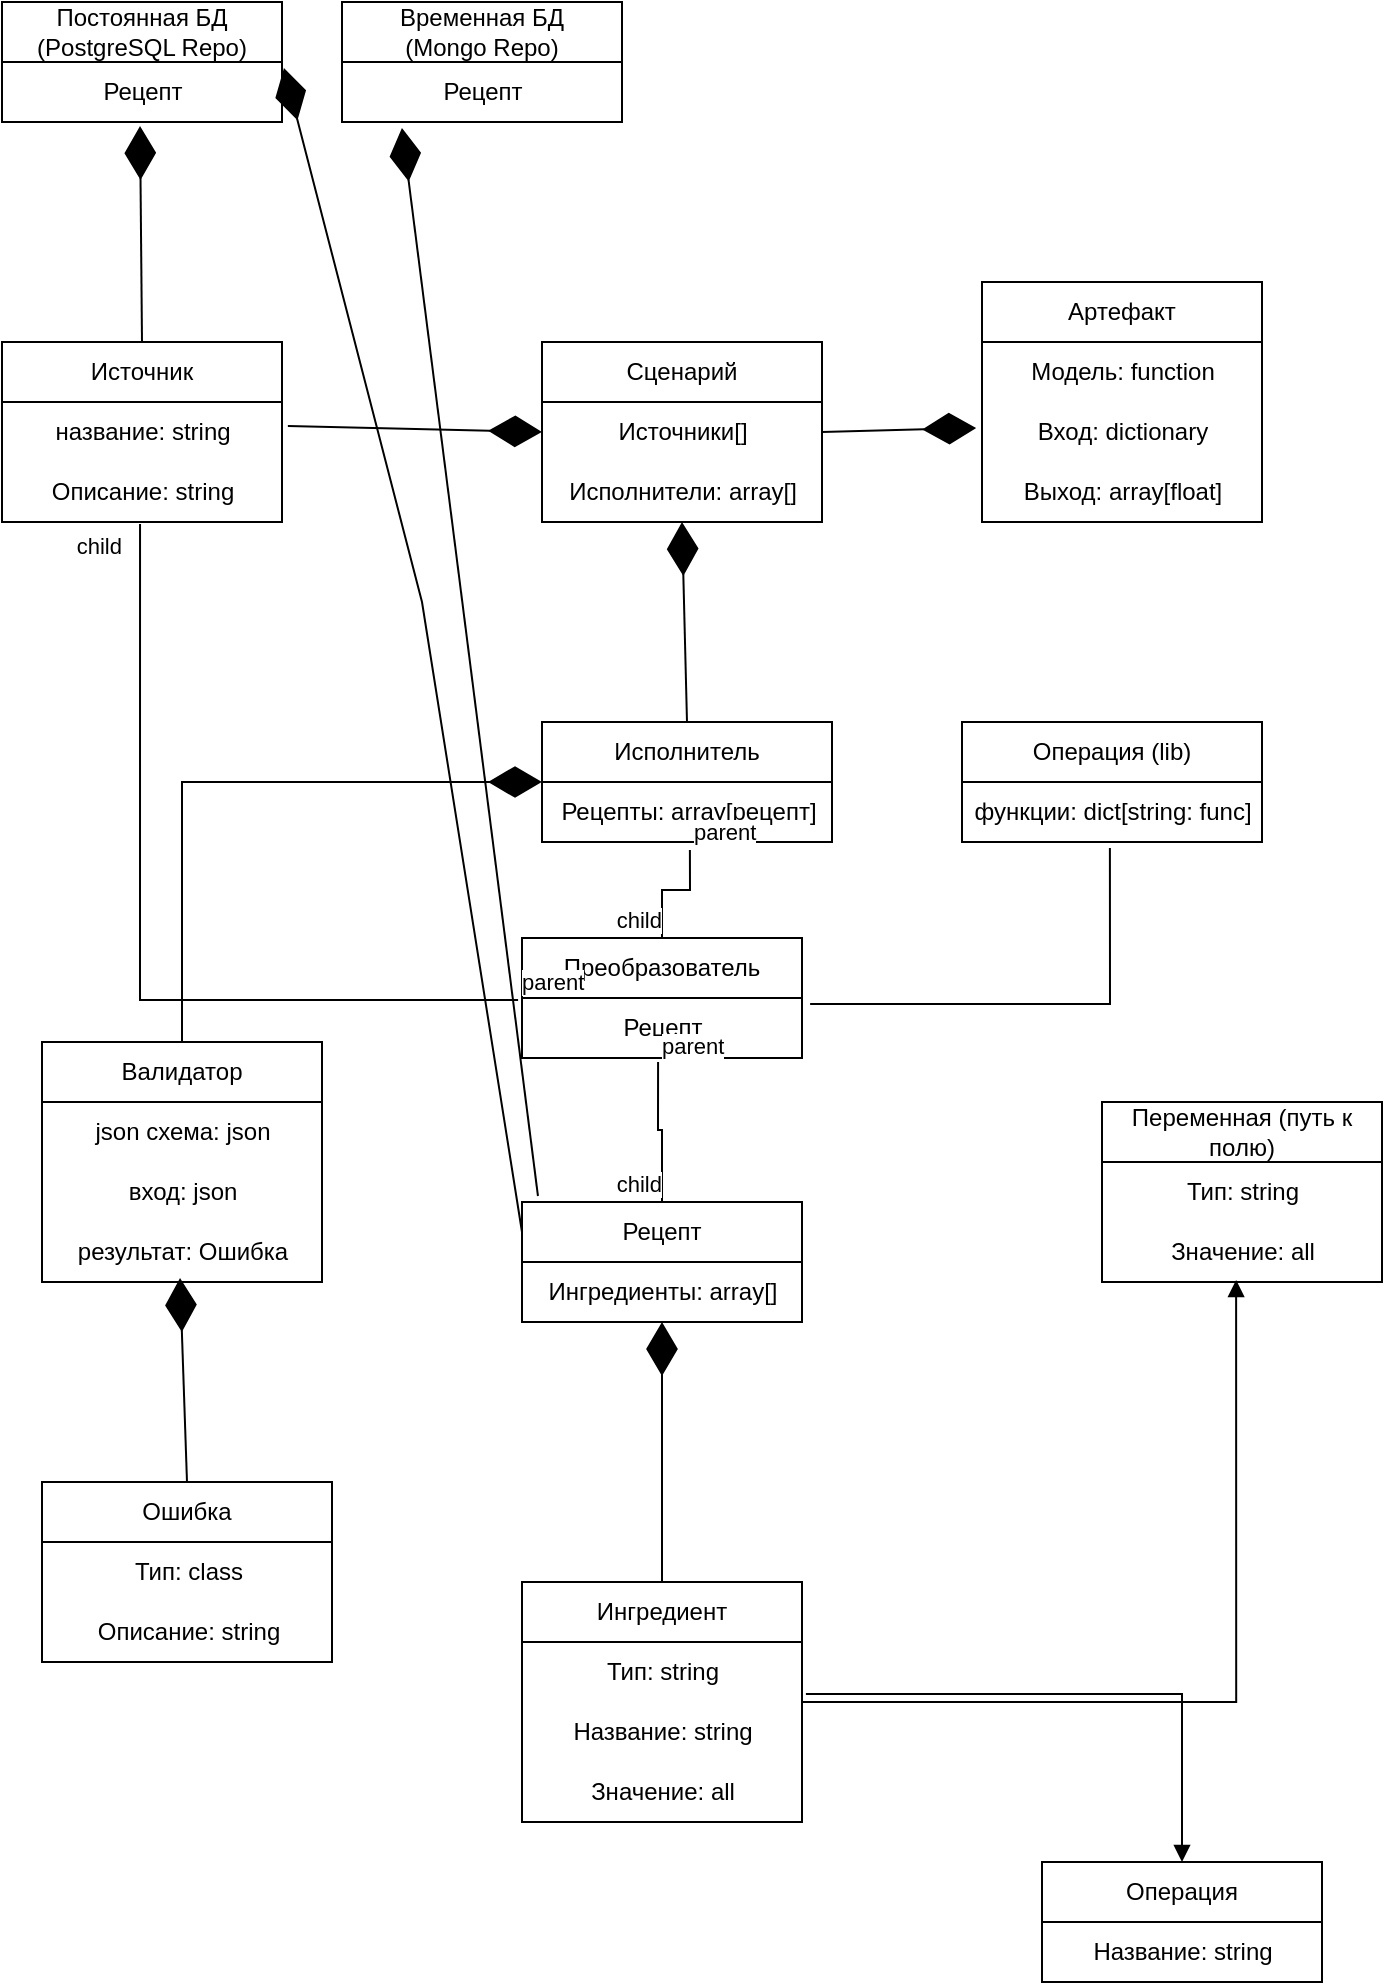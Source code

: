 <mxfile version="24.7.17">
  <diagram id="R2lEEEUBdFMjLlhIrx00" name="Page-1">
    <mxGraphModel dx="1434" dy="836" grid="1" gridSize="10" guides="1" tooltips="1" connect="1" arrows="1" fold="1" page="1" pageScale="1" pageWidth="850" pageHeight="1100" math="0" shadow="0" extFonts="Permanent Marker^https://fonts.googleapis.com/css?family=Permanent+Marker">
      <root>
        <mxCell id="0" />
        <mxCell id="1" parent="0" />
        <mxCell id="sQxFZhmoRU4-G_I5SNlf-1" value="Источник" style="swimlane;fontStyle=0;childLayout=stackLayout;horizontal=1;startSize=30;horizontalStack=0;resizeParent=1;resizeParentMax=0;resizeLast=0;collapsible=1;marginBottom=0;whiteSpace=wrap;html=1;" vertex="1" parent="1">
          <mxGeometry x="130" y="220" width="140" height="90" as="geometry" />
        </mxCell>
        <mxCell id="sQxFZhmoRU4-G_I5SNlf-56" value="название: string" style="text;html=1;align=center;verticalAlign=middle;resizable=0;points=[];autosize=1;strokeColor=none;fillColor=none;" vertex="1" parent="sQxFZhmoRU4-G_I5SNlf-1">
          <mxGeometry y="30" width="140" height="30" as="geometry" />
        </mxCell>
        <mxCell id="sQxFZhmoRU4-G_I5SNlf-48" value="Описание: string" style="text;html=1;align=center;verticalAlign=middle;resizable=0;points=[];autosize=1;strokeColor=none;fillColor=none;" vertex="1" parent="sQxFZhmoRU4-G_I5SNlf-1">
          <mxGeometry y="60" width="140" height="30" as="geometry" />
        </mxCell>
        <mxCell id="sQxFZhmoRU4-G_I5SNlf-5" value="Сценарий" style="swimlane;fontStyle=0;childLayout=stackLayout;horizontal=1;startSize=30;horizontalStack=0;resizeParent=1;resizeParentMax=0;resizeLast=0;collapsible=1;marginBottom=0;whiteSpace=wrap;html=1;" vertex="1" parent="1">
          <mxGeometry x="400" y="220" width="140" height="90" as="geometry" />
        </mxCell>
        <mxCell id="sQxFZhmoRU4-G_I5SNlf-64" value="Источники[]" style="text;html=1;align=center;verticalAlign=middle;resizable=0;points=[];autosize=1;strokeColor=none;fillColor=none;" vertex="1" parent="sQxFZhmoRU4-G_I5SNlf-5">
          <mxGeometry y="30" width="140" height="30" as="geometry" />
        </mxCell>
        <mxCell id="sQxFZhmoRU4-G_I5SNlf-65" value="Исполнители: array[]" style="text;html=1;align=center;verticalAlign=middle;resizable=0;points=[];autosize=1;strokeColor=none;fillColor=none;" vertex="1" parent="sQxFZhmoRU4-G_I5SNlf-5">
          <mxGeometry y="60" width="140" height="30" as="geometry" />
        </mxCell>
        <mxCell id="sQxFZhmoRU4-G_I5SNlf-9" value="Переменная (путь к полю)" style="swimlane;fontStyle=0;childLayout=stackLayout;horizontal=1;startSize=30;horizontalStack=0;resizeParent=1;resizeParentMax=0;resizeLast=0;collapsible=1;marginBottom=0;whiteSpace=wrap;html=1;" vertex="1" parent="1">
          <mxGeometry x="680" y="600" width="140" height="90" as="geometry">
            <mxRectangle x="620" y="600" width="190" height="30" as="alternateBounds" />
          </mxGeometry>
        </mxCell>
        <mxCell id="sQxFZhmoRU4-G_I5SNlf-32" value="Тип: string" style="text;html=1;align=center;verticalAlign=middle;resizable=0;points=[];autosize=1;strokeColor=none;fillColor=none;" vertex="1" parent="sQxFZhmoRU4-G_I5SNlf-9">
          <mxGeometry y="30" width="140" height="30" as="geometry" />
        </mxCell>
        <mxCell id="sQxFZhmoRU4-G_I5SNlf-39" value="Значение: all" style="text;html=1;align=center;verticalAlign=middle;resizable=0;points=[];autosize=1;strokeColor=none;fillColor=none;" vertex="1" parent="sQxFZhmoRU4-G_I5SNlf-9">
          <mxGeometry y="60" width="140" height="30" as="geometry" />
        </mxCell>
        <mxCell id="sQxFZhmoRU4-G_I5SNlf-17" value="Рецепт" style="swimlane;fontStyle=0;childLayout=stackLayout;horizontal=1;startSize=30;horizontalStack=0;resizeParent=1;resizeParentMax=0;resizeLast=0;collapsible=1;marginBottom=0;whiteSpace=wrap;html=1;" vertex="1" parent="1">
          <mxGeometry x="390" y="650" width="140" height="60" as="geometry" />
        </mxCell>
        <mxCell id="sQxFZhmoRU4-G_I5SNlf-36" value="Ингредиенты: array[]" style="text;html=1;align=center;verticalAlign=middle;resizable=0;points=[];autosize=1;strokeColor=none;fillColor=none;" vertex="1" parent="sQxFZhmoRU4-G_I5SNlf-17">
          <mxGeometry y="30" width="140" height="30" as="geometry" />
        </mxCell>
        <mxCell id="sQxFZhmoRU4-G_I5SNlf-21" value="Ингредиент" style="swimlane;fontStyle=0;childLayout=stackLayout;horizontal=1;startSize=30;horizontalStack=0;resizeParent=1;resizeParentMax=0;resizeLast=0;collapsible=1;marginBottom=0;whiteSpace=wrap;html=1;" vertex="1" parent="1">
          <mxGeometry x="390" y="840" width="140" height="120" as="geometry" />
        </mxCell>
        <mxCell id="sQxFZhmoRU4-G_I5SNlf-38" value="Тип: string" style="text;html=1;align=center;verticalAlign=middle;resizable=0;points=[];autosize=1;strokeColor=none;fillColor=none;" vertex="1" parent="sQxFZhmoRU4-G_I5SNlf-21">
          <mxGeometry y="30" width="140" height="30" as="geometry" />
        </mxCell>
        <mxCell id="sQxFZhmoRU4-G_I5SNlf-49" value="Название: string" style="text;html=1;align=center;verticalAlign=middle;resizable=0;points=[];autosize=1;strokeColor=none;fillColor=none;" vertex="1" parent="sQxFZhmoRU4-G_I5SNlf-21">
          <mxGeometry y="60" width="140" height="30" as="geometry" />
        </mxCell>
        <mxCell id="sQxFZhmoRU4-G_I5SNlf-51" value="Значение: all" style="text;html=1;align=center;verticalAlign=middle;resizable=0;points=[];autosize=1;strokeColor=none;fillColor=none;" vertex="1" parent="sQxFZhmoRU4-G_I5SNlf-21">
          <mxGeometry y="90" width="140" height="30" as="geometry" />
        </mxCell>
        <mxCell id="sQxFZhmoRU4-G_I5SNlf-30" value="Исполнитель" style="swimlane;fontStyle=0;childLayout=stackLayout;horizontal=1;startSize=30;horizontalStack=0;resizeParent=1;resizeParentMax=0;resizeLast=0;collapsible=1;marginBottom=0;whiteSpace=wrap;html=1;" vertex="1" parent="1">
          <mxGeometry x="400" y="410" width="145" height="60" as="geometry" />
        </mxCell>
        <mxCell id="sQxFZhmoRU4-G_I5SNlf-37" value="Рецепты: array[рецепт]" style="text;html=1;align=center;verticalAlign=middle;resizable=0;points=[];autosize=1;strokeColor=none;fillColor=none;" vertex="1" parent="sQxFZhmoRU4-G_I5SNlf-30">
          <mxGeometry y="30" width="145" height="30" as="geometry" />
        </mxCell>
        <mxCell id="sQxFZhmoRU4-G_I5SNlf-31" value="Операция" style="swimlane;fontStyle=0;childLayout=stackLayout;horizontal=1;startSize=30;horizontalStack=0;resizeParent=1;resizeParentMax=0;resizeLast=0;collapsible=1;marginBottom=0;whiteSpace=wrap;html=1;" vertex="1" parent="1">
          <mxGeometry x="650" y="980" width="140" height="60" as="geometry" />
        </mxCell>
        <mxCell id="sQxFZhmoRU4-G_I5SNlf-35" value="Название: string" style="text;html=1;align=center;verticalAlign=middle;resizable=0;points=[];autosize=1;strokeColor=none;fillColor=none;" vertex="1" parent="sQxFZhmoRU4-G_I5SNlf-31">
          <mxGeometry y="30" width="140" height="30" as="geometry" />
        </mxCell>
        <mxCell id="sQxFZhmoRU4-G_I5SNlf-42" value="" style="endArrow=diamondThin;endFill=1;endSize=24;html=1;rounded=0;entryX=0.5;entryY=1;entryDx=0;entryDy=0;exitX=0.5;exitY=0;exitDx=0;exitDy=0;" edge="1" parent="1" source="sQxFZhmoRU4-G_I5SNlf-21" target="sQxFZhmoRU4-G_I5SNlf-17">
          <mxGeometry width="160" relative="1" as="geometry">
            <mxPoint x="350" y="770" as="sourcePoint" />
            <mxPoint x="510" y="770" as="targetPoint" />
          </mxGeometry>
        </mxCell>
        <mxCell id="sQxFZhmoRU4-G_I5SNlf-43" value="" style="endArrow=block;endFill=1;html=1;edgeStyle=orthogonalEdgeStyle;align=left;verticalAlign=top;rounded=0;entryX=0.479;entryY=0.967;entryDx=0;entryDy=0;entryPerimeter=0;exitX=1;exitY=0.5;exitDx=0;exitDy=0;" edge="1" parent="1" source="sQxFZhmoRU4-G_I5SNlf-21" target="sQxFZhmoRU4-G_I5SNlf-39">
          <mxGeometry x="-1" relative="1" as="geometry">
            <mxPoint x="520" y="720" as="sourcePoint" />
            <mxPoint x="680" y="720" as="targetPoint" />
          </mxGeometry>
        </mxCell>
        <mxCell id="sQxFZhmoRU4-G_I5SNlf-45" value="" style="endArrow=block;endFill=1;html=1;edgeStyle=orthogonalEdgeStyle;align=left;verticalAlign=top;rounded=0;entryX=0.5;entryY=0;entryDx=0;entryDy=0;exitX=1.014;exitY=0.867;exitDx=0;exitDy=0;exitPerimeter=0;" edge="1" parent="1" source="sQxFZhmoRU4-G_I5SNlf-38" target="sQxFZhmoRU4-G_I5SNlf-31">
          <mxGeometry x="-1" relative="1" as="geometry">
            <mxPoint x="540" y="830" as="sourcePoint" />
            <mxPoint x="687" y="790" as="targetPoint" />
          </mxGeometry>
        </mxCell>
        <mxCell id="sQxFZhmoRU4-G_I5SNlf-53" value="" style="endArrow=diamondThin;endFill=1;endSize=24;html=1;rounded=0;entryX=0;entryY=0.5;entryDx=0;entryDy=0;exitX=1.021;exitY=0.4;exitDx=0;exitDy=0;exitPerimeter=0;" edge="1" parent="1" source="sQxFZhmoRU4-G_I5SNlf-56" target="sQxFZhmoRU4-G_I5SNlf-5">
          <mxGeometry width="160" relative="1" as="geometry">
            <mxPoint x="760" y="250" as="sourcePoint" />
            <mxPoint x="580" y="270" as="targetPoint" />
          </mxGeometry>
        </mxCell>
        <mxCell id="sQxFZhmoRU4-G_I5SNlf-55" value="" style="endArrow=diamondThin;endFill=1;endSize=24;html=1;rounded=0;entryX=0.5;entryY=1;entryDx=0;entryDy=0;exitX=0.5;exitY=0;exitDx=0;exitDy=0;" edge="1" parent="1" source="sQxFZhmoRU4-G_I5SNlf-30" target="sQxFZhmoRU4-G_I5SNlf-5">
          <mxGeometry width="160" relative="1" as="geometry">
            <mxPoint x="470" y="400" as="sourcePoint" />
            <mxPoint x="410" y="520" as="targetPoint" />
          </mxGeometry>
        </mxCell>
        <mxCell id="sQxFZhmoRU4-G_I5SNlf-58" value="Артефакт" style="swimlane;fontStyle=0;childLayout=stackLayout;horizontal=1;startSize=30;horizontalStack=0;resizeParent=1;resizeParentMax=0;resizeLast=0;collapsible=1;marginBottom=0;whiteSpace=wrap;html=1;" vertex="1" parent="1">
          <mxGeometry x="620" y="190" width="140" height="120" as="geometry" />
        </mxCell>
        <mxCell id="sQxFZhmoRU4-G_I5SNlf-60" value="Модель: function" style="text;html=1;align=center;verticalAlign=middle;resizable=0;points=[];autosize=1;strokeColor=none;fillColor=none;" vertex="1" parent="sQxFZhmoRU4-G_I5SNlf-58">
          <mxGeometry y="30" width="140" height="30" as="geometry" />
        </mxCell>
        <mxCell id="sQxFZhmoRU4-G_I5SNlf-59" value="Вход: dictionary" style="text;html=1;align=center;verticalAlign=middle;resizable=0;points=[];autosize=1;strokeColor=none;fillColor=none;" vertex="1" parent="sQxFZhmoRU4-G_I5SNlf-58">
          <mxGeometry y="60" width="140" height="30" as="geometry" />
        </mxCell>
        <mxCell id="sQxFZhmoRU4-G_I5SNlf-47" value="Выход: array[float]" style="text;html=1;align=center;verticalAlign=middle;resizable=0;points=[];autosize=1;strokeColor=none;fillColor=none;" vertex="1" parent="sQxFZhmoRU4-G_I5SNlf-58">
          <mxGeometry y="90" width="140" height="30" as="geometry" />
        </mxCell>
        <mxCell id="sQxFZhmoRU4-G_I5SNlf-61" value="" style="endArrow=diamondThin;endFill=1;endSize=24;html=1;rounded=0;entryX=-0.021;entryY=0.433;entryDx=0;entryDy=0;entryPerimeter=0;exitX=1;exitY=0.5;exitDx=0;exitDy=0;" edge="1" parent="1" source="sQxFZhmoRU4-G_I5SNlf-5" target="sQxFZhmoRU4-G_I5SNlf-59">
          <mxGeometry width="160" relative="1" as="geometry">
            <mxPoint x="170" y="370" as="sourcePoint" />
            <mxPoint x="330" y="370" as="targetPoint" />
          </mxGeometry>
        </mxCell>
        <mxCell id="sQxFZhmoRU4-G_I5SNlf-62" value="Ошибка" style="swimlane;fontStyle=0;childLayout=stackLayout;horizontal=1;startSize=30;horizontalStack=0;resizeParent=1;resizeParentMax=0;resizeLast=0;collapsible=1;marginBottom=0;whiteSpace=wrap;html=1;" vertex="1" parent="1">
          <mxGeometry x="150" y="790" width="145" height="90" as="geometry" />
        </mxCell>
        <mxCell id="sQxFZhmoRU4-G_I5SNlf-63" value="Тип: class" style="text;html=1;align=center;verticalAlign=middle;resizable=0;points=[];autosize=1;strokeColor=none;fillColor=none;" vertex="1" parent="sQxFZhmoRU4-G_I5SNlf-62">
          <mxGeometry y="30" width="145" height="30" as="geometry" />
        </mxCell>
        <mxCell id="sQxFZhmoRU4-G_I5SNlf-75" value="Описание: string" style="text;html=1;align=center;verticalAlign=middle;resizable=0;points=[];autosize=1;strokeColor=none;fillColor=none;" vertex="1" parent="sQxFZhmoRU4-G_I5SNlf-62">
          <mxGeometry y="60" width="145" height="30" as="geometry" />
        </mxCell>
        <mxCell id="sQxFZhmoRU4-G_I5SNlf-77" value="Валидатор" style="swimlane;fontStyle=0;childLayout=stackLayout;horizontal=1;startSize=30;horizontalStack=0;resizeParent=1;resizeParentMax=0;resizeLast=0;collapsible=1;marginBottom=0;whiteSpace=wrap;html=1;" vertex="1" parent="1">
          <mxGeometry x="150" y="570" width="140" height="120" as="geometry" />
        </mxCell>
        <mxCell id="sQxFZhmoRU4-G_I5SNlf-78" value="json схема: json" style="text;html=1;align=center;verticalAlign=middle;resizable=0;points=[];autosize=1;strokeColor=none;fillColor=none;" vertex="1" parent="sQxFZhmoRU4-G_I5SNlf-77">
          <mxGeometry y="30" width="140" height="30" as="geometry" />
        </mxCell>
        <mxCell id="sQxFZhmoRU4-G_I5SNlf-79" value="вход: json" style="text;html=1;align=center;verticalAlign=middle;resizable=0;points=[];autosize=1;strokeColor=none;fillColor=none;" vertex="1" parent="sQxFZhmoRU4-G_I5SNlf-77">
          <mxGeometry y="60" width="140" height="30" as="geometry" />
        </mxCell>
        <mxCell id="sQxFZhmoRU4-G_I5SNlf-76" value="результат: Ошибка" style="text;html=1;align=center;verticalAlign=middle;resizable=0;points=[];autosize=1;strokeColor=none;fillColor=none;" vertex="1" parent="sQxFZhmoRU4-G_I5SNlf-77">
          <mxGeometry y="90" width="140" height="30" as="geometry" />
        </mxCell>
        <mxCell id="sQxFZhmoRU4-G_I5SNlf-80" value="" style="endArrow=diamondThin;endFill=1;endSize=24;html=1;rounded=0;exitX=0.5;exitY=0;exitDx=0;exitDy=0;entryX=0.493;entryY=0.933;entryDx=0;entryDy=0;entryPerimeter=0;" edge="1" parent="1" source="sQxFZhmoRU4-G_I5SNlf-62" target="sQxFZhmoRU4-G_I5SNlf-76">
          <mxGeometry width="160" relative="1" as="geometry">
            <mxPoint x="220" y="780" as="sourcePoint" />
            <mxPoint x="220" y="690" as="targetPoint" />
          </mxGeometry>
        </mxCell>
        <mxCell id="sQxFZhmoRU4-G_I5SNlf-81" value="" style="endArrow=diamondThin;endFill=1;endSize=24;html=1;rounded=0;entryX=0;entryY=0;entryDx=0;entryDy=0;entryPerimeter=0;exitX=0.5;exitY=0;exitDx=0;exitDy=0;" edge="1" parent="1" source="sQxFZhmoRU4-G_I5SNlf-77" target="sQxFZhmoRU4-G_I5SNlf-37">
          <mxGeometry width="160" relative="1" as="geometry">
            <mxPoint x="160" y="450" as="sourcePoint" />
            <mxPoint x="320" y="450" as="targetPoint" />
            <Array as="points">
              <mxPoint x="220" y="440" />
            </Array>
          </mxGeometry>
        </mxCell>
        <mxCell id="sQxFZhmoRU4-G_I5SNlf-83" value="Постоянная БД&lt;br&gt;(PostgreSQL Repo)" style="swimlane;fontStyle=0;childLayout=stackLayout;horizontal=1;startSize=30;horizontalStack=0;resizeParent=1;resizeParentMax=0;resizeLast=0;collapsible=1;marginBottom=0;whiteSpace=wrap;html=1;" vertex="1" parent="1">
          <mxGeometry x="130" y="50" width="140" height="60" as="geometry" />
        </mxCell>
        <mxCell id="sQxFZhmoRU4-G_I5SNlf-85" value="Рецепт" style="text;html=1;align=center;verticalAlign=middle;resizable=0;points=[];autosize=1;strokeColor=none;fillColor=none;" vertex="1" parent="sQxFZhmoRU4-G_I5SNlf-83">
          <mxGeometry y="30" width="140" height="30" as="geometry" />
        </mxCell>
        <mxCell id="sQxFZhmoRU4-G_I5SNlf-86" value="" style="endArrow=diamondThin;endFill=1;endSize=24;html=1;rounded=0;entryX=0.493;entryY=1.067;entryDx=0;entryDy=0;entryPerimeter=0;exitX=0.5;exitY=0;exitDx=0;exitDy=0;" edge="1" parent="1" source="sQxFZhmoRU4-G_I5SNlf-1" target="sQxFZhmoRU4-G_I5SNlf-85">
          <mxGeometry width="160" relative="1" as="geometry">
            <mxPoint x="320" y="130" as="sourcePoint" />
            <mxPoint x="480" y="130" as="targetPoint" />
          </mxGeometry>
        </mxCell>
        <mxCell id="sQxFZhmoRU4-G_I5SNlf-87" value="" style="endArrow=diamondThin;endFill=1;endSize=24;html=1;rounded=0;exitX=0;exitY=0.25;exitDx=0;exitDy=0;entryX=1.007;entryY=0.1;entryDx=0;entryDy=0;entryPerimeter=0;" edge="1" parent="1" source="sQxFZhmoRU4-G_I5SNlf-17">
          <mxGeometry width="160" relative="1" as="geometry">
            <mxPoint x="330" y="580" as="sourcePoint" />
            <mxPoint x="270.98" y="83" as="targetPoint" />
            <Array as="points">
              <mxPoint x="340" y="350" />
            </Array>
          </mxGeometry>
        </mxCell>
        <mxCell id="sQxFZhmoRU4-G_I5SNlf-90" value="Временная БД&lt;br&gt;(Mongo Repo)" style="swimlane;fontStyle=0;childLayout=stackLayout;horizontal=1;startSize=30;horizontalStack=0;resizeParent=1;resizeParentMax=0;resizeLast=0;collapsible=1;marginBottom=0;whiteSpace=wrap;html=1;" vertex="1" parent="1">
          <mxGeometry x="300" y="50" width="140" height="60" as="geometry" />
        </mxCell>
        <mxCell id="sQxFZhmoRU4-G_I5SNlf-92" value="Рецепт" style="text;html=1;align=center;verticalAlign=middle;resizable=0;points=[];autosize=1;strokeColor=none;fillColor=none;" vertex="1" parent="sQxFZhmoRU4-G_I5SNlf-90">
          <mxGeometry y="30" width="140" height="30" as="geometry" />
        </mxCell>
        <mxCell id="sQxFZhmoRU4-G_I5SNlf-94" value="" style="endArrow=diamondThin;endFill=1;endSize=24;html=1;rounded=0;entryX=0.214;entryY=1.1;entryDx=0;entryDy=0;entryPerimeter=0;exitX=0.057;exitY=-0.05;exitDx=0;exitDy=0;exitPerimeter=0;" edge="1" parent="1" source="sQxFZhmoRU4-G_I5SNlf-17" target="sQxFZhmoRU4-G_I5SNlf-92">
          <mxGeometry width="160" relative="1" as="geometry">
            <mxPoint x="530" y="120" as="sourcePoint" />
            <mxPoint x="690" y="120" as="targetPoint" />
          </mxGeometry>
        </mxCell>
        <mxCell id="sQxFZhmoRU4-G_I5SNlf-99" value="Преобразователь" style="swimlane;fontStyle=0;childLayout=stackLayout;horizontal=1;startSize=30;horizontalStack=0;resizeParent=1;resizeParentMax=0;resizeLast=0;collapsible=1;marginBottom=0;whiteSpace=wrap;html=1;" vertex="1" parent="1">
          <mxGeometry x="390" y="517.99" width="140" height="60" as="geometry" />
        </mxCell>
        <mxCell id="sQxFZhmoRU4-G_I5SNlf-100" value="Рецепт" style="text;html=1;align=center;verticalAlign=middle;resizable=0;points=[];autosize=1;strokeColor=none;fillColor=none;" vertex="1" parent="sQxFZhmoRU4-G_I5SNlf-99">
          <mxGeometry y="30" width="140" height="30" as="geometry" />
        </mxCell>
        <mxCell id="sQxFZhmoRU4-G_I5SNlf-102" value="" style="endArrow=none;html=1;edgeStyle=orthogonalEdgeStyle;rounded=0;exitX=0.486;exitY=1.067;exitDx=0;exitDy=0;exitPerimeter=0;entryX=0.5;entryY=0;entryDx=0;entryDy=0;" edge="1" parent="1" source="sQxFZhmoRU4-G_I5SNlf-100" target="sQxFZhmoRU4-G_I5SNlf-17">
          <mxGeometry relative="1" as="geometry">
            <mxPoint x="470" y="630" as="sourcePoint" />
            <mxPoint x="630" y="630" as="targetPoint" />
          </mxGeometry>
        </mxCell>
        <mxCell id="sQxFZhmoRU4-G_I5SNlf-103" value="parent" style="edgeLabel;resizable=0;html=1;align=left;verticalAlign=bottom;" connectable="0" vertex="1" parent="sQxFZhmoRU4-G_I5SNlf-102">
          <mxGeometry x="-1" relative="1" as="geometry" />
        </mxCell>
        <mxCell id="sQxFZhmoRU4-G_I5SNlf-104" value="child" style="edgeLabel;resizable=0;html=1;align=right;verticalAlign=bottom;" connectable="0" vertex="1" parent="sQxFZhmoRU4-G_I5SNlf-102">
          <mxGeometry x="1" relative="1" as="geometry" />
        </mxCell>
        <mxCell id="sQxFZhmoRU4-G_I5SNlf-108" value="" style="endArrow=none;html=1;edgeStyle=orthogonalEdgeStyle;rounded=0;exitX=0.51;exitY=1.133;exitDx=0;exitDy=0;exitPerimeter=0;entryX=0.5;entryY=0;entryDx=0;entryDy=0;" edge="1" parent="1" source="sQxFZhmoRU4-G_I5SNlf-37" target="sQxFZhmoRU4-G_I5SNlf-99">
          <mxGeometry relative="1" as="geometry">
            <mxPoint x="580" y="492" as="sourcePoint" />
            <mxPoint x="582" y="550" as="targetPoint" />
          </mxGeometry>
        </mxCell>
        <mxCell id="sQxFZhmoRU4-G_I5SNlf-109" value="parent" style="edgeLabel;resizable=0;html=1;align=left;verticalAlign=bottom;" connectable="0" vertex="1" parent="sQxFZhmoRU4-G_I5SNlf-108">
          <mxGeometry x="-1" relative="1" as="geometry" />
        </mxCell>
        <mxCell id="sQxFZhmoRU4-G_I5SNlf-110" value="child" style="edgeLabel;resizable=0;html=1;align=right;verticalAlign=bottom;" connectable="0" vertex="1" parent="sQxFZhmoRU4-G_I5SNlf-108">
          <mxGeometry x="1" relative="1" as="geometry" />
        </mxCell>
        <mxCell id="sQxFZhmoRU4-G_I5SNlf-111" value="" style="endArrow=none;html=1;edgeStyle=orthogonalEdgeStyle;rounded=0;entryX=0.493;entryY=1.033;entryDx=0;entryDy=0;entryPerimeter=0;exitX=-0.014;exitY=0.033;exitDx=0;exitDy=0;exitPerimeter=0;" edge="1" parent="1" source="sQxFZhmoRU4-G_I5SNlf-100" target="sQxFZhmoRU4-G_I5SNlf-48">
          <mxGeometry relative="1" as="geometry">
            <mxPoint x="630" y="470" as="sourcePoint" />
            <mxPoint x="590" y="560" as="targetPoint" />
            <Array as="points">
              <mxPoint x="199" y="549" />
            </Array>
          </mxGeometry>
        </mxCell>
        <mxCell id="sQxFZhmoRU4-G_I5SNlf-112" value="parent" style="edgeLabel;resizable=0;html=1;align=left;verticalAlign=bottom;" connectable="0" vertex="1" parent="sQxFZhmoRU4-G_I5SNlf-111">
          <mxGeometry x="-1" relative="1" as="geometry" />
        </mxCell>
        <mxCell id="sQxFZhmoRU4-G_I5SNlf-113" value="child" style="edgeLabel;resizable=0;html=1;align=right;verticalAlign=bottom;" connectable="0" vertex="1" parent="sQxFZhmoRU4-G_I5SNlf-111">
          <mxGeometry x="1" relative="1" as="geometry">
            <mxPoint x="-9" y="19" as="offset" />
          </mxGeometry>
        </mxCell>
        <mxCell id="sQxFZhmoRU4-G_I5SNlf-114" value="Операция (lib)" style="swimlane;fontStyle=0;childLayout=stackLayout;horizontal=1;startSize=30;horizontalStack=0;resizeParent=1;resizeParentMax=0;resizeLast=0;collapsible=1;marginBottom=0;whiteSpace=wrap;html=1;" vertex="1" parent="1">
          <mxGeometry x="610" y="410" width="150" height="60" as="geometry" />
        </mxCell>
        <mxCell id="sQxFZhmoRU4-G_I5SNlf-115" value="функции: dict[string: func]" style="text;html=1;align=center;verticalAlign=middle;resizable=0;points=[];autosize=1;strokeColor=none;fillColor=none;" vertex="1" parent="sQxFZhmoRU4-G_I5SNlf-114">
          <mxGeometry y="30" width="150" height="30" as="geometry" />
        </mxCell>
        <mxCell id="sQxFZhmoRU4-G_I5SNlf-116" value="" style="endArrow=none;html=1;edgeStyle=orthogonalEdgeStyle;rounded=0;exitX=0.493;exitY=1.1;exitDx=0;exitDy=0;exitPerimeter=0;entryX=1.029;entryY=0.1;entryDx=0;entryDy=0;entryPerimeter=0;" edge="1" parent="1" source="sQxFZhmoRU4-G_I5SNlf-115" target="sQxFZhmoRU4-G_I5SNlf-100">
          <mxGeometry relative="1" as="geometry">
            <mxPoint x="645" y="515" as="sourcePoint" />
            <mxPoint x="647" y="585" as="targetPoint" />
            <Array as="points">
              <mxPoint x="684" y="551" />
            </Array>
          </mxGeometry>
        </mxCell>
      </root>
    </mxGraphModel>
  </diagram>
</mxfile>
